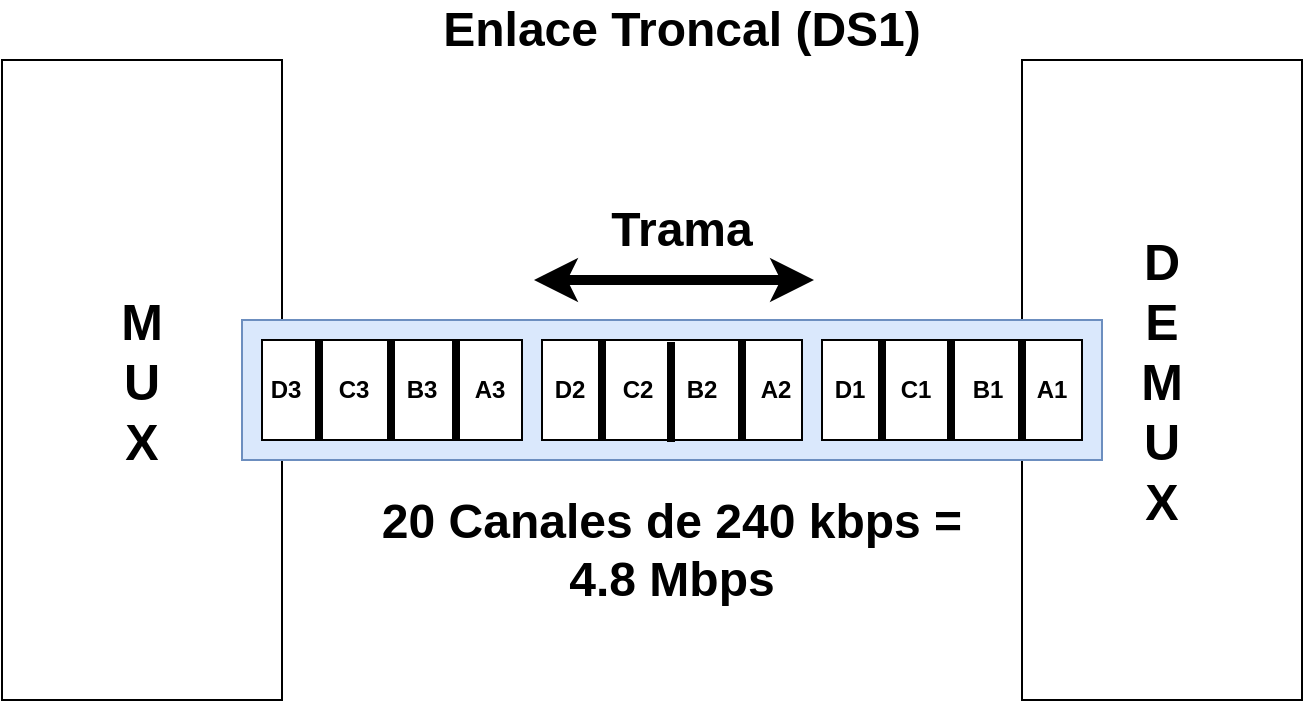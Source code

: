 <mxfile version="24.4.9" type="github">
  <diagram name="Página-1" id="khgLzfTWpFRCFBcHw9q2">
    <mxGraphModel dx="880" dy="508" grid="1" gridSize="10" guides="1" tooltips="1" connect="1" arrows="1" fold="1" page="1" pageScale="1" pageWidth="827" pageHeight="1169" math="0" shadow="0">
      <root>
        <mxCell id="0" />
        <mxCell id="1" parent="0" />
        <mxCell id="GVCOwRWEfNFmC69vPkvP-1" value="&lt;b&gt;&lt;font style=&quot;font-size: 25px;&quot;&gt;M&lt;/font&gt;&lt;/b&gt;&lt;div&gt;&lt;b&gt;&lt;font style=&quot;font-size: 25px;&quot;&gt;U&lt;/font&gt;&lt;/b&gt;&lt;/div&gt;&lt;div&gt;&lt;b&gt;&lt;font style=&quot;font-size: 25px;&quot;&gt;X&lt;/font&gt;&lt;/b&gt;&lt;/div&gt;" style="rounded=0;whiteSpace=wrap;html=1;" vertex="1" parent="1">
          <mxGeometry x="120" y="200" width="140" height="320" as="geometry" />
        </mxCell>
        <mxCell id="GVCOwRWEfNFmC69vPkvP-2" value="&lt;font style=&quot;font-size: 25px;&quot;&gt;&lt;b&gt;D&lt;/b&gt;&lt;/font&gt;&lt;div style=&quot;font-size: 25px;&quot;&gt;&lt;font style=&quot;font-size: 25px;&quot;&gt;&lt;b&gt;E&lt;/b&gt;&lt;/font&gt;&lt;/div&gt;&lt;div style=&quot;font-size: 25px;&quot;&gt;&lt;font style=&quot;font-size: 25px;&quot;&gt;&lt;b&gt;M&lt;/b&gt;&lt;/font&gt;&lt;/div&gt;&lt;div style=&quot;font-size: 25px;&quot;&gt;&lt;font style=&quot;font-size: 25px;&quot;&gt;&lt;b&gt;U&lt;/b&gt;&lt;/font&gt;&lt;/div&gt;&lt;div style=&quot;font-size: 25px;&quot;&gt;&lt;font style=&quot;font-size: 25px;&quot;&gt;&lt;b&gt;X&lt;/b&gt;&lt;/font&gt;&lt;/div&gt;" style="rounded=0;whiteSpace=wrap;html=1;" vertex="1" parent="1">
          <mxGeometry x="630" y="200" width="140" height="320" as="geometry" />
        </mxCell>
        <mxCell id="GVCOwRWEfNFmC69vPkvP-4" value="" style="whiteSpace=wrap;html=1;fillColor=#dae8fc;strokeColor=#6c8ebf;" vertex="1" parent="1">
          <mxGeometry x="240" y="330" width="430" height="70" as="geometry" />
        </mxCell>
        <mxCell id="GVCOwRWEfNFmC69vPkvP-5" value="" style="whiteSpace=wrap;html=1;" vertex="1" parent="1">
          <mxGeometry x="250" y="340" width="130" height="50" as="geometry" />
        </mxCell>
        <mxCell id="GVCOwRWEfNFmC69vPkvP-6" value="" style="whiteSpace=wrap;html=1;" vertex="1" parent="1">
          <mxGeometry x="390" y="340" width="130" height="50" as="geometry" />
        </mxCell>
        <mxCell id="GVCOwRWEfNFmC69vPkvP-7" value="" style="whiteSpace=wrap;html=1;" vertex="1" parent="1">
          <mxGeometry x="530" y="340" width="130" height="50" as="geometry" />
        </mxCell>
        <mxCell id="GVCOwRWEfNFmC69vPkvP-9" value="" style="endArrow=none;html=1;rounded=0;entryX=0.25;entryY=0;entryDx=0;entryDy=0;exitX=0.25;exitY=1;exitDx=0;exitDy=0;targetPerimeterSpacing=0;strokeWidth=4;" edge="1" parent="1">
          <mxGeometry width="50" height="50" relative="1" as="geometry">
            <mxPoint x="278.5" y="390" as="sourcePoint" />
            <mxPoint x="278.5" y="340" as="targetPoint" />
          </mxGeometry>
        </mxCell>
        <mxCell id="GVCOwRWEfNFmC69vPkvP-10" value="" style="endArrow=none;html=1;rounded=0;entryX=0.25;entryY=0;entryDx=0;entryDy=0;exitX=0.25;exitY=1;exitDx=0;exitDy=0;targetPerimeterSpacing=0;strokeWidth=4;" edge="1" parent="1">
          <mxGeometry width="50" height="50" relative="1" as="geometry">
            <mxPoint x="314.5" y="390" as="sourcePoint" />
            <mxPoint x="314.5" y="340" as="targetPoint" />
          </mxGeometry>
        </mxCell>
        <mxCell id="GVCOwRWEfNFmC69vPkvP-11" value="" style="endArrow=none;html=1;rounded=0;entryX=0.25;entryY=0;entryDx=0;entryDy=0;exitX=0.25;exitY=1;exitDx=0;exitDy=0;targetPerimeterSpacing=0;strokeWidth=4;" edge="1" parent="1">
          <mxGeometry width="50" height="50" relative="1" as="geometry">
            <mxPoint x="347" y="390" as="sourcePoint" />
            <mxPoint x="347" y="340" as="targetPoint" />
          </mxGeometry>
        </mxCell>
        <mxCell id="GVCOwRWEfNFmC69vPkvP-12" value="" style="endArrow=none;html=1;rounded=0;entryX=0.25;entryY=0;entryDx=0;entryDy=0;exitX=0.25;exitY=1;exitDx=0;exitDy=0;targetPerimeterSpacing=0;strokeWidth=4;" edge="1" parent="1">
          <mxGeometry width="50" height="50" relative="1" as="geometry">
            <mxPoint x="420" y="390" as="sourcePoint" />
            <mxPoint x="420" y="340" as="targetPoint" />
          </mxGeometry>
        </mxCell>
        <mxCell id="GVCOwRWEfNFmC69vPkvP-13" value="" style="endArrow=none;html=1;rounded=0;entryX=0.25;entryY=0;entryDx=0;entryDy=0;exitX=0.25;exitY=1;exitDx=0;exitDy=0;targetPerimeterSpacing=0;strokeWidth=4;" edge="1" parent="1">
          <mxGeometry width="50" height="50" relative="1" as="geometry">
            <mxPoint x="454.5" y="391" as="sourcePoint" />
            <mxPoint x="454.5" y="341" as="targetPoint" />
          </mxGeometry>
        </mxCell>
        <mxCell id="GVCOwRWEfNFmC69vPkvP-14" value="" style="endArrow=none;html=1;rounded=0;entryX=0.25;entryY=0;entryDx=0;entryDy=0;exitX=0.25;exitY=1;exitDx=0;exitDy=0;targetPerimeterSpacing=0;strokeWidth=4;" edge="1" parent="1">
          <mxGeometry width="50" height="50" relative="1" as="geometry">
            <mxPoint x="490" y="390" as="sourcePoint" />
            <mxPoint x="490" y="340" as="targetPoint" />
          </mxGeometry>
        </mxCell>
        <mxCell id="GVCOwRWEfNFmC69vPkvP-15" value="" style="endArrow=none;html=1;rounded=0;entryX=0.25;entryY=0;entryDx=0;entryDy=0;exitX=0.25;exitY=1;exitDx=0;exitDy=0;targetPerimeterSpacing=0;strokeWidth=4;" edge="1" parent="1">
          <mxGeometry width="50" height="50" relative="1" as="geometry">
            <mxPoint x="560" y="390" as="sourcePoint" />
            <mxPoint x="560" y="340" as="targetPoint" />
          </mxGeometry>
        </mxCell>
        <mxCell id="GVCOwRWEfNFmC69vPkvP-16" value="" style="endArrow=none;html=1;rounded=0;entryX=0.25;entryY=0;entryDx=0;entryDy=0;exitX=0.25;exitY=1;exitDx=0;exitDy=0;targetPerimeterSpacing=0;strokeWidth=4;" edge="1" parent="1">
          <mxGeometry width="50" height="50" relative="1" as="geometry">
            <mxPoint x="594.5" y="390" as="sourcePoint" />
            <mxPoint x="594.5" y="340" as="targetPoint" />
          </mxGeometry>
        </mxCell>
        <mxCell id="GVCOwRWEfNFmC69vPkvP-17" value="" style="endArrow=none;html=1;rounded=0;entryX=0.25;entryY=0;entryDx=0;entryDy=0;exitX=0.25;exitY=1;exitDx=0;exitDy=0;targetPerimeterSpacing=0;strokeWidth=4;" edge="1" parent="1">
          <mxGeometry width="50" height="50" relative="1" as="geometry">
            <mxPoint x="630" y="390" as="sourcePoint" />
            <mxPoint x="630" y="340" as="targetPoint" />
          </mxGeometry>
        </mxCell>
        <mxCell id="GVCOwRWEfNFmC69vPkvP-18" value="" style="endArrow=classic;startArrow=classic;html=1;rounded=0;jumpSize=6;strokeWidth=5;" edge="1" parent="1">
          <mxGeometry width="50" height="50" relative="1" as="geometry">
            <mxPoint x="386" y="310" as="sourcePoint" />
            <mxPoint x="526" y="310" as="targetPoint" />
          </mxGeometry>
        </mxCell>
        <mxCell id="GVCOwRWEfNFmC69vPkvP-19" value="&lt;font style=&quot;font-size: 24px;&quot;&gt;Enlace Troncal (DS1)&lt;/font&gt;" style="text;html=1;align=center;verticalAlign=middle;whiteSpace=wrap;rounded=0;strokeWidth=0;fontSize=24;fontStyle=1" vertex="1" parent="1">
          <mxGeometry x="330" y="170" width="260" height="30" as="geometry" />
        </mxCell>
        <mxCell id="GVCOwRWEfNFmC69vPkvP-20" value="&lt;font style=&quot;font-size: 24px;&quot;&gt;Trama&lt;/font&gt;" style="text;html=1;align=center;verticalAlign=middle;whiteSpace=wrap;rounded=0;strokeWidth=0;fontSize=24;fontStyle=1" vertex="1" parent="1">
          <mxGeometry x="330" y="270" width="260" height="30" as="geometry" />
        </mxCell>
        <mxCell id="GVCOwRWEfNFmC69vPkvP-21" value="D3" style="text;html=1;align=center;verticalAlign=middle;whiteSpace=wrap;rounded=0;fontStyle=1" vertex="1" parent="1">
          <mxGeometry x="232" y="350" width="60" height="30" as="geometry" />
        </mxCell>
        <mxCell id="GVCOwRWEfNFmC69vPkvP-22" value="C3" style="text;html=1;align=center;verticalAlign=middle;whiteSpace=wrap;rounded=0;fontStyle=1" vertex="1" parent="1">
          <mxGeometry x="266" y="350" width="60" height="30" as="geometry" />
        </mxCell>
        <mxCell id="GVCOwRWEfNFmC69vPkvP-23" value="B3" style="text;html=1;align=center;verticalAlign=middle;whiteSpace=wrap;rounded=0;fontStyle=1" vertex="1" parent="1">
          <mxGeometry x="300" y="350" width="60" height="30" as="geometry" />
        </mxCell>
        <mxCell id="GVCOwRWEfNFmC69vPkvP-24" value="A3" style="text;html=1;align=center;verticalAlign=middle;whiteSpace=wrap;rounded=0;fontStyle=1" vertex="1" parent="1">
          <mxGeometry x="334" y="350" width="60" height="30" as="geometry" />
        </mxCell>
        <mxCell id="GVCOwRWEfNFmC69vPkvP-25" value="D2" style="text;html=1;align=center;verticalAlign=middle;whiteSpace=wrap;rounded=0;fontStyle=1" vertex="1" parent="1">
          <mxGeometry x="374" y="350" width="60" height="30" as="geometry" />
        </mxCell>
        <mxCell id="GVCOwRWEfNFmC69vPkvP-26" value="C2" style="text;html=1;align=center;verticalAlign=middle;whiteSpace=wrap;rounded=0;fontStyle=1" vertex="1" parent="1">
          <mxGeometry x="408" y="350" width="60" height="30" as="geometry" />
        </mxCell>
        <mxCell id="GVCOwRWEfNFmC69vPkvP-27" value="B2" style="text;html=1;align=center;verticalAlign=middle;whiteSpace=wrap;rounded=0;fontStyle=1" vertex="1" parent="1">
          <mxGeometry x="440" y="350" width="60" height="30" as="geometry" />
        </mxCell>
        <mxCell id="GVCOwRWEfNFmC69vPkvP-28" value="A2" style="text;html=1;align=center;verticalAlign=middle;whiteSpace=wrap;rounded=0;fontStyle=1" vertex="1" parent="1">
          <mxGeometry x="477" y="350" width="60" height="30" as="geometry" />
        </mxCell>
        <mxCell id="GVCOwRWEfNFmC69vPkvP-29" value="D1" style="text;html=1;align=center;verticalAlign=middle;whiteSpace=wrap;rounded=0;fontStyle=1" vertex="1" parent="1">
          <mxGeometry x="514" y="350" width="60" height="30" as="geometry" />
        </mxCell>
        <mxCell id="GVCOwRWEfNFmC69vPkvP-30" value="C1" style="text;html=1;align=center;verticalAlign=middle;whiteSpace=wrap;rounded=0;fontStyle=1" vertex="1" parent="1">
          <mxGeometry x="547" y="350" width="60" height="30" as="geometry" />
        </mxCell>
        <mxCell id="GVCOwRWEfNFmC69vPkvP-31" value="B1" style="text;html=1;align=center;verticalAlign=middle;whiteSpace=wrap;rounded=0;fontStyle=1" vertex="1" parent="1">
          <mxGeometry x="583" y="350" width="60" height="30" as="geometry" />
        </mxCell>
        <mxCell id="GVCOwRWEfNFmC69vPkvP-32" value="A1" style="text;html=1;align=center;verticalAlign=middle;whiteSpace=wrap;rounded=0;fontStyle=1" vertex="1" parent="1">
          <mxGeometry x="615" y="350" width="60" height="30" as="geometry" />
        </mxCell>
        <mxCell id="GVCOwRWEfNFmC69vPkvP-33" value="&lt;font style=&quot;font-size: 24px;&quot;&gt;20 Canales de 240 kbps = 4.8 Mbps&lt;/font&gt;" style="text;html=1;align=center;verticalAlign=middle;whiteSpace=wrap;rounded=0;strokeWidth=0;fontSize=24;fontStyle=1" vertex="1" parent="1">
          <mxGeometry x="306" y="430" width="298" height="30" as="geometry" />
        </mxCell>
      </root>
    </mxGraphModel>
  </diagram>
</mxfile>
